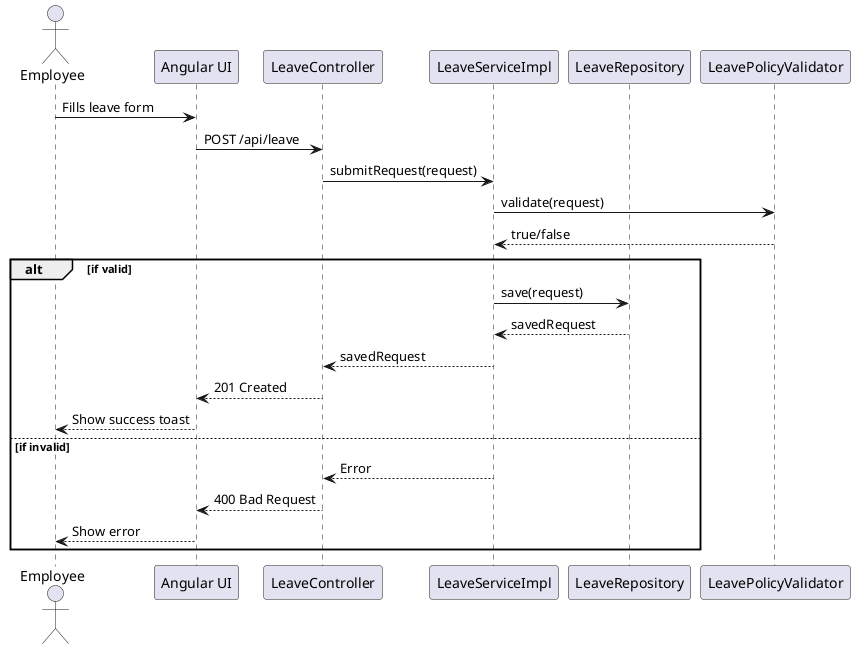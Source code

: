 @startuml
actor Employee
participant "Angular UI" as UI
participant "LeaveController" as Controller
participant "LeaveServiceImpl" as Service
participant "LeaveRepository" as Repository
participant "LeavePolicyValidator" as Validator

Employee -> UI: Fills leave form
UI -> Controller: POST /api/leave
Controller -> Service: submitRequest(request)
Service -> Validator: validate(request)
Validator --> Service: true/false
alt if valid
  Service -> Repository: save(request)
  Repository --> Service: savedRequest
  Service --> Controller: savedRequest
  Controller --> UI: 201 Created
  UI --> Employee: Show success toast
else if invalid
  Service --> Controller: Error
  Controller --> UI: 400 Bad Request
  UI --> Employee: Show error
end
@enduml